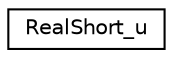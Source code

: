 digraph "Graphical Class Hierarchy"
{
 // INTERACTIVE_SVG=YES
  edge [fontname="Helvetica",fontsize="10",labelfontname="Helvetica",labelfontsize="10"];
  node [fontname="Helvetica",fontsize="10",shape=record];
  rankdir="LR";
  Node1 [label="RealShort_u",height=0.2,width=0.4,color="black", fillcolor="white", style="filled",URL="$class_standard_interfaces__i_1_1_real_short__u.html"];
}
